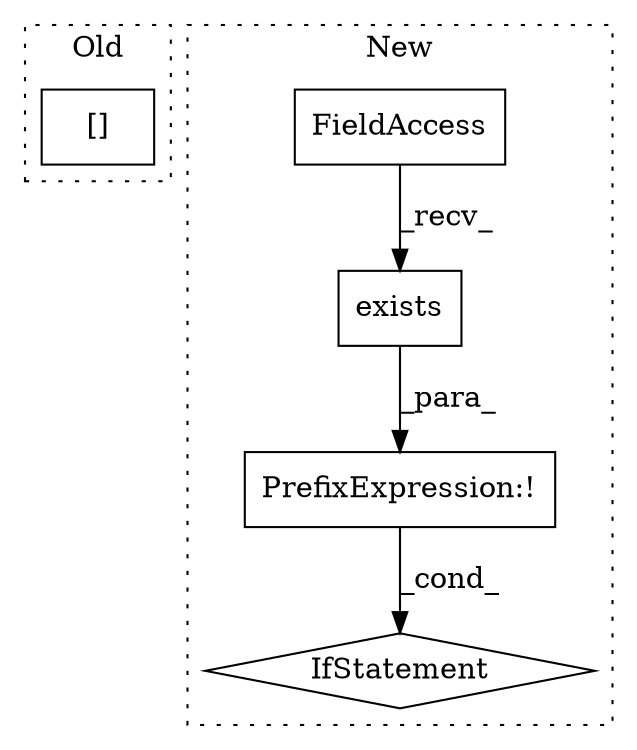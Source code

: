 digraph G {
subgraph cluster0 {
1 [label="[]" a="2" s="1022,1031" l="8,1" shape="box"];
label = "Old";
style="dotted";
}
subgraph cluster1 {
2 [label="exists" a="32" s="942,962" l="7,1" shape="box"];
3 [label="FieldAccess" a="22" s="934" l="7" shape="box"];
4 [label="IfStatement" a="25" s="895,964" l="4,2" shape="diamond"];
5 [label="PrefixExpression:!" a="38" s="899" l="1" shape="box"];
label = "New";
style="dotted";
}
2 -> 5 [label="_para_"];
3 -> 2 [label="_recv_"];
5 -> 4 [label="_cond_"];
}